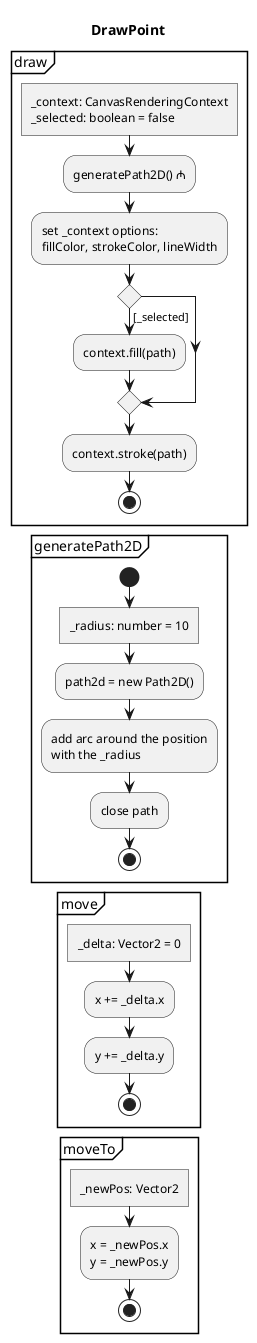 @startuml DrawPoint
skinparam monochrome true

title DrawPoint

partition draw {
	:_context: CanvasRenderingContext
	_selected: boolean = false]
	:generatePath2D() ₼;
	:set _context options:
	fillColor, strokeColor, lineWidth;
	if() then ([_selected])
		:context.fill(path);
	endif
	:context.stroke(path);
	stop 
}

partition generatePath2D {
	start
	:_radius: number = 10]
	:path2d = new Path2D();
	:add arc around the position
	with the _radius;
	:close path;
	stop
}

partition move {
	:_delta: Vector2 = 0]
	:x += _delta.x;
	:y += _delta.y;
	stop
}

partition moveTo {
	:_newPos: Vector2]
	:x = _newPos.x
	y = _newPos.y;
	stop
}
@enduml